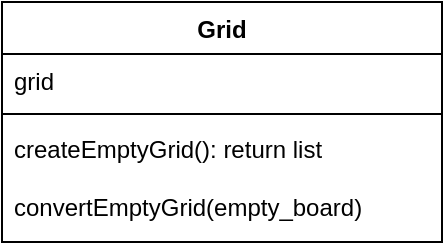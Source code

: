 <mxfile version="21.0.2" type="github">
  <diagram id="C5RBs43oDa-KdzZeNtuy" name="Page-1">
    <mxGraphModel dx="1434" dy="1846" grid="1" gridSize="10" guides="1" tooltips="1" connect="1" arrows="1" fold="1" page="1" pageScale="1" pageWidth="827" pageHeight="1169" math="0" shadow="0">
      <root>
        <mxCell id="WIyWlLk6GJQsqaUBKTNV-0" />
        <mxCell id="WIyWlLk6GJQsqaUBKTNV-1" parent="WIyWlLk6GJQsqaUBKTNV-0" />
        <mxCell id="EtakUWRFuo-OGm1IQLTL-0" value="Grid" style="swimlane;fontStyle=1;align=center;verticalAlign=top;childLayout=stackLayout;horizontal=1;startSize=26;horizontalStack=0;resizeParent=1;resizeParentMax=0;resizeLast=0;collapsible=1;marginBottom=0;whiteSpace=wrap;html=1;" vertex="1" parent="WIyWlLk6GJQsqaUBKTNV-1">
          <mxGeometry x="110" y="60" width="220" height="120" as="geometry" />
        </mxCell>
        <mxCell id="EtakUWRFuo-OGm1IQLTL-1" value="grid" style="text;strokeColor=none;fillColor=none;align=left;verticalAlign=top;spacingLeft=4;spacingRight=4;overflow=hidden;rotatable=0;points=[[0,0.5],[1,0.5]];portConstraint=eastwest;whiteSpace=wrap;html=1;" vertex="1" parent="EtakUWRFuo-OGm1IQLTL-0">
          <mxGeometry y="26" width="220" height="26" as="geometry" />
        </mxCell>
        <mxCell id="EtakUWRFuo-OGm1IQLTL-2" value="" style="line;strokeWidth=1;fillColor=none;align=left;verticalAlign=middle;spacingTop=-1;spacingLeft=3;spacingRight=3;rotatable=0;labelPosition=right;points=[];portConstraint=eastwest;strokeColor=inherit;" vertex="1" parent="EtakUWRFuo-OGm1IQLTL-0">
          <mxGeometry y="52" width="220" height="8" as="geometry" />
        </mxCell>
        <mxCell id="EtakUWRFuo-OGm1IQLTL-3" value="&lt;div&gt;createEmptyGrid(): return list&lt;/div&gt;&lt;div&gt;&lt;br&gt;&lt;/div&gt;&lt;div&gt;convertEmptyGrid(empty_board)&lt;br&gt;&lt;/div&gt;" style="text;strokeColor=none;fillColor=none;align=left;verticalAlign=top;spacingLeft=4;spacingRight=4;overflow=hidden;rotatable=0;points=[[0,0.5],[1,0.5]];portConstraint=eastwest;whiteSpace=wrap;html=1;" vertex="1" parent="EtakUWRFuo-OGm1IQLTL-0">
          <mxGeometry y="60" width="220" height="60" as="geometry" />
        </mxCell>
      </root>
    </mxGraphModel>
  </diagram>
</mxfile>
